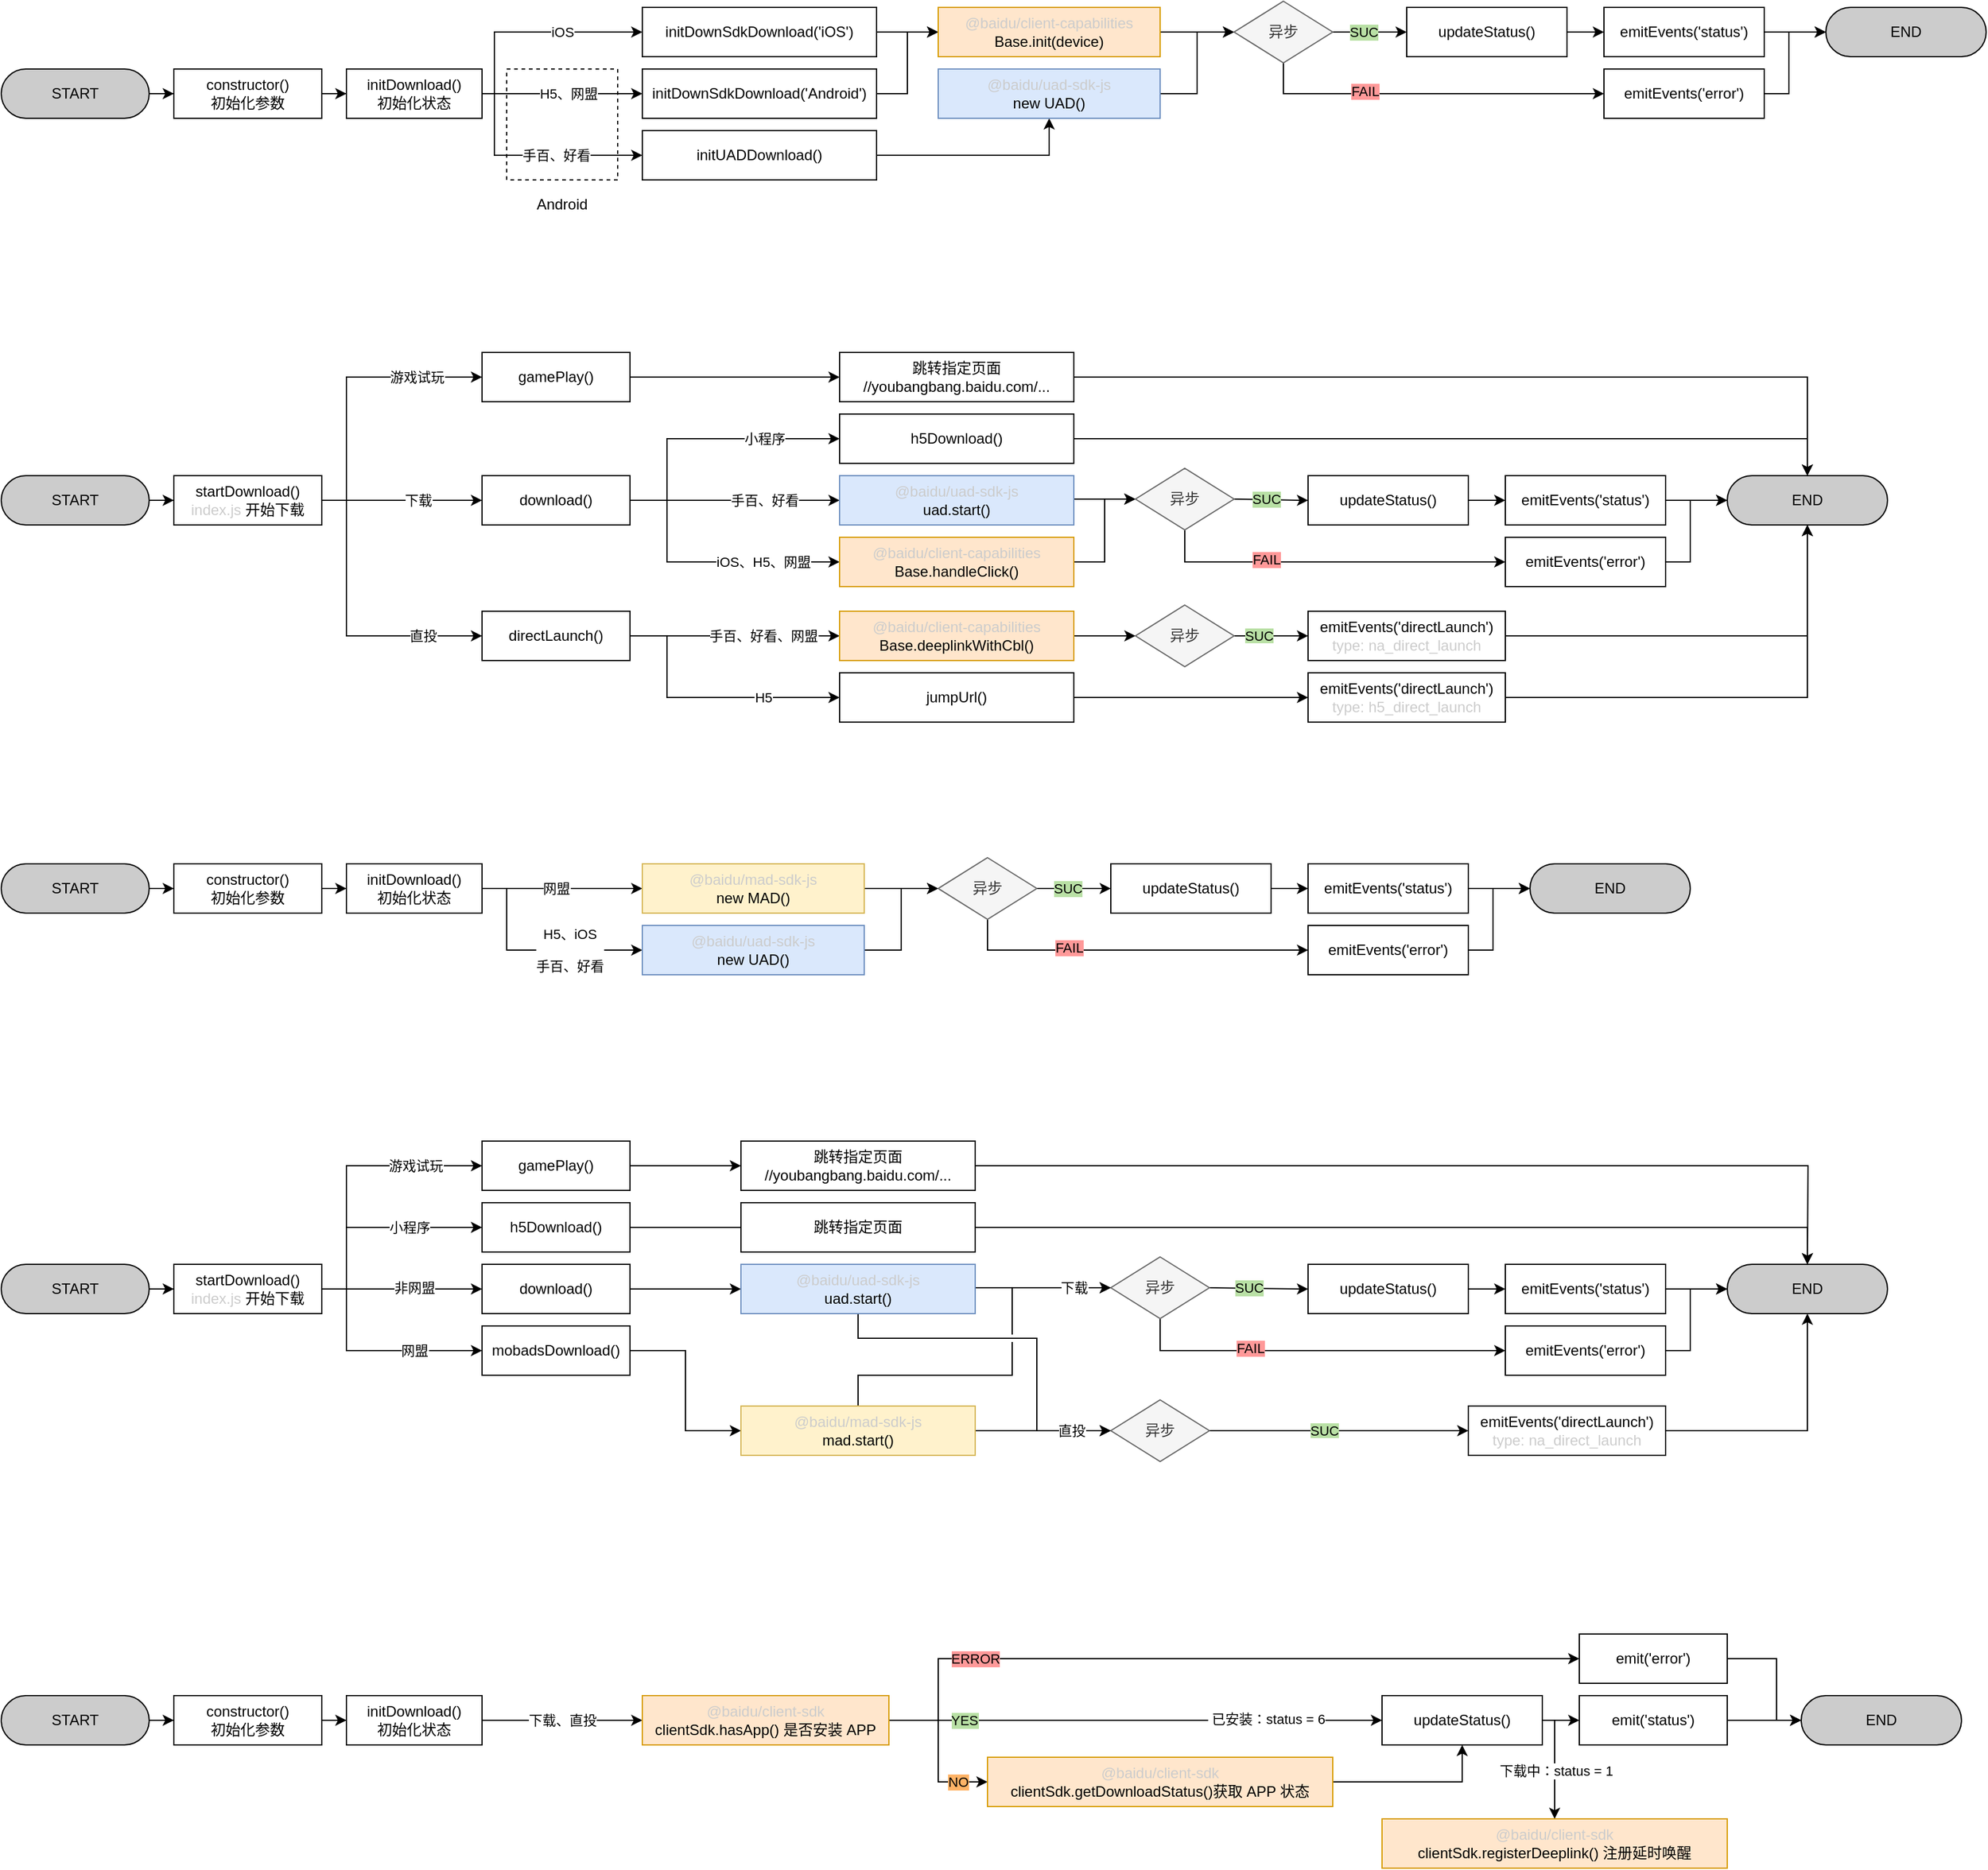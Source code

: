 <mxfile version="14.8.2" type="github">
  <diagram id="csZdatbT-MLVtHTUtJWY" name="第 1 页">
    <mxGraphModel dx="9962" dy="6177" grid="1" gridSize="10" guides="1" tooltips="1" connect="1" arrows="1" fold="1" page="1" pageScale="1" pageWidth="2339" pageHeight="3300" math="0" shadow="0">
      <root>
        <mxCell id="0" />
        <mxCell id="1" parent="0" />
        <mxCell id="Eo1RPKwqrtq_0uB-Q4vs-5" value="" style="edgeStyle=orthogonalEdgeStyle;rounded=0;orthogonalLoop=1;jettySize=auto;html=1;" parent="1" source="Eo1RPKwqrtq_0uB-Q4vs-3" target="Eo1RPKwqrtq_0uB-Q4vs-4" edge="1">
          <mxGeometry relative="1" as="geometry" />
        </mxCell>
        <mxCell id="Eo1RPKwqrtq_0uB-Q4vs-3" value="START" style="rounded=1;whiteSpace=wrap;html=1;arcSize=50;fillColor=#CCCCCC;" parent="1" vertex="1">
          <mxGeometry x="40" y="90" width="120" height="40" as="geometry" />
        </mxCell>
        <mxCell id="Eo1RPKwqrtq_0uB-Q4vs-7" value="" style="edgeStyle=orthogonalEdgeStyle;rounded=0;orthogonalLoop=1;jettySize=auto;html=1;" parent="1" source="Eo1RPKwqrtq_0uB-Q4vs-4" target="Eo1RPKwqrtq_0uB-Q4vs-6" edge="1">
          <mxGeometry relative="1" as="geometry" />
        </mxCell>
        <mxCell id="Eo1RPKwqrtq_0uB-Q4vs-4" value="constructor()&lt;br&gt;初始化参数" style="rounded=1;whiteSpace=wrap;html=1;arcSize=0;" parent="1" vertex="1">
          <mxGeometry x="180" y="90" width="120" height="40" as="geometry" />
        </mxCell>
        <mxCell id="Eo1RPKwqrtq_0uB-Q4vs-10" value="" style="edgeStyle=orthogonalEdgeStyle;rounded=0;orthogonalLoop=1;jettySize=auto;html=1;" parent="1" source="Eo1RPKwqrtq_0uB-Q4vs-6" target="Eo1RPKwqrtq_0uB-Q4vs-8" edge="1">
          <mxGeometry relative="1" as="geometry">
            <Array as="points">
              <mxPoint x="440" y="110" />
              <mxPoint x="440" y="60" />
            </Array>
          </mxGeometry>
        </mxCell>
        <mxCell id="Eo1RPKwqrtq_0uB-Q4vs-11" value="iOS" style="edgeLabel;html=1;align=center;verticalAlign=middle;resizable=0;points=[];" parent="Eo1RPKwqrtq_0uB-Q4vs-10" vertex="1" connectable="0">
          <mxGeometry y="1" relative="1" as="geometry">
            <mxPoint x="25" y="1" as="offset" />
          </mxGeometry>
        </mxCell>
        <mxCell id="Eo1RPKwqrtq_0uB-Q4vs-22" value="" style="edgeStyle=orthogonalEdgeStyle;rounded=0;orthogonalLoop=1;jettySize=auto;html=1;" parent="1" source="Eo1RPKwqrtq_0uB-Q4vs-6" target="Eo1RPKwqrtq_0uB-Q4vs-21" edge="1">
          <mxGeometry relative="1" as="geometry">
            <Array as="points">
              <mxPoint x="440" y="110" />
              <mxPoint x="440" y="160" />
            </Array>
          </mxGeometry>
        </mxCell>
        <mxCell id="Eo1RPKwqrtq_0uB-Q4vs-26" value="手百、好看" style="edgeLabel;html=1;align=center;verticalAlign=middle;resizable=0;points=[];" parent="Eo1RPKwqrtq_0uB-Q4vs-22" vertex="1" connectable="0">
          <mxGeometry x="-0.2" y="-4" relative="1" as="geometry">
            <mxPoint x="38" y="-4" as="offset" />
          </mxGeometry>
        </mxCell>
        <mxCell id="Eo1RPKwqrtq_0uB-Q4vs-28" style="edgeStyle=orthogonalEdgeStyle;rounded=0;orthogonalLoop=1;jettySize=auto;html=1;entryX=0;entryY=0.5;entryDx=0;entryDy=0;" parent="1" source="Eo1RPKwqrtq_0uB-Q4vs-6" target="Eo1RPKwqrtq_0uB-Q4vs-27" edge="1">
          <mxGeometry relative="1" as="geometry">
            <Array as="points">
              <mxPoint x="460" y="110" />
              <mxPoint x="460" y="110" />
            </Array>
          </mxGeometry>
        </mxCell>
        <mxCell id="Eo1RPKwqrtq_0uB-Q4vs-29" value="H5、网盟" style="edgeLabel;html=1;align=center;verticalAlign=middle;resizable=0;points=[];" parent="Eo1RPKwqrtq_0uB-Q4vs-28" vertex="1" connectable="0">
          <mxGeometry x="0.306" y="1" relative="1" as="geometry">
            <mxPoint x="-15" y="1" as="offset" />
          </mxGeometry>
        </mxCell>
        <mxCell id="Eo1RPKwqrtq_0uB-Q4vs-6" value="initDownload()&lt;br&gt;初始化状态" style="rounded=1;whiteSpace=wrap;html=1;arcSize=0;" parent="1" vertex="1">
          <mxGeometry x="320" y="90" width="110" height="40" as="geometry" />
        </mxCell>
        <mxCell id="Eo1RPKwqrtq_0uB-Q4vs-31" value="" style="edgeStyle=orthogonalEdgeStyle;rounded=0;orthogonalLoop=1;jettySize=auto;html=1;" parent="1" source="Eo1RPKwqrtq_0uB-Q4vs-8" target="Eo1RPKwqrtq_0uB-Q4vs-30" edge="1">
          <mxGeometry relative="1" as="geometry" />
        </mxCell>
        <mxCell id="Eo1RPKwqrtq_0uB-Q4vs-8" value="initDownSdkDownload(&#39;iOS&#39;)" style="whiteSpace=wrap;html=1;rounded=1;arcSize=0;" parent="1" vertex="1">
          <mxGeometry x="560" y="40" width="190" height="40" as="geometry" />
        </mxCell>
        <mxCell id="Eo1RPKwqrtq_0uB-Q4vs-43" value="" style="edgeStyle=orthogonalEdgeStyle;rounded=0;orthogonalLoop=1;jettySize=auto;html=1;jumpStyle=arc;" parent="1" source="Eo1RPKwqrtq_0uB-Q4vs-21" target="Eo1RPKwqrtq_0uB-Q4vs-42" edge="1">
          <mxGeometry relative="1" as="geometry" />
        </mxCell>
        <mxCell id="Eo1RPKwqrtq_0uB-Q4vs-21" value="initUADDownload()" style="rounded=1;whiteSpace=wrap;html=1;arcSize=0;" parent="1" vertex="1">
          <mxGeometry x="560" y="140" width="190" height="40" as="geometry" />
        </mxCell>
        <mxCell id="Eo1RPKwqrtq_0uB-Q4vs-32" style="edgeStyle=orthogonalEdgeStyle;rounded=0;orthogonalLoop=1;jettySize=auto;html=1;entryX=0;entryY=0.5;entryDx=0;entryDy=0;jumpStyle=gap;" parent="1" source="Eo1RPKwqrtq_0uB-Q4vs-27" target="Eo1RPKwqrtq_0uB-Q4vs-30" edge="1">
          <mxGeometry relative="1" as="geometry" />
        </mxCell>
        <mxCell id="Eo1RPKwqrtq_0uB-Q4vs-27" value="initDownSdkDownload(&#39;Android&#39;)" style="rounded=1;whiteSpace=wrap;html=1;arcSize=0;" parent="1" vertex="1">
          <mxGeometry x="560" y="90" width="190" height="40" as="geometry" />
        </mxCell>
        <mxCell id="Eo1RPKwqrtq_0uB-Q4vs-67" value="" style="edgeStyle=orthogonalEdgeStyle;rounded=0;jumpStyle=gap;orthogonalLoop=1;jettySize=auto;html=1;fontColor=#000000;" parent="1" source="Eo1RPKwqrtq_0uB-Q4vs-30" target="Eo1RPKwqrtq_0uB-Q4vs-65" edge="1">
          <mxGeometry relative="1" as="geometry" />
        </mxCell>
        <mxCell id="Eo1RPKwqrtq_0uB-Q4vs-30" value="&lt;font color=&quot;#cccccc&quot;&gt;@baidu/client-capabilities&lt;br&gt;&lt;/font&gt;Base.init(device)" style="whiteSpace=wrap;html=1;rounded=1;arcSize=0;fillColor=#ffe6cc;strokeColor=#d79b00;" parent="1" vertex="1">
          <mxGeometry x="800" y="40" width="180" height="40" as="geometry" />
        </mxCell>
        <mxCell id="Eo1RPKwqrtq_0uB-Q4vs-36" value="" style="edgeStyle=orthogonalEdgeStyle;rounded=0;orthogonalLoop=1;jettySize=auto;html=1;" parent="1" source="Eo1RPKwqrtq_0uB-Q4vs-33" target="Eo1RPKwqrtq_0uB-Q4vs-35" edge="1">
          <mxGeometry relative="1" as="geometry" />
        </mxCell>
        <mxCell id="Eo1RPKwqrtq_0uB-Q4vs-33" value="updateStatus()" style="whiteSpace=wrap;html=1;rounded=1;arcSize=0;" parent="1" vertex="1">
          <mxGeometry x="1180" y="40" width="130" height="40" as="geometry" />
        </mxCell>
        <mxCell id="Eo1RPKwqrtq_0uB-Q4vs-51" value="" style="edgeStyle=orthogonalEdgeStyle;rounded=0;jumpStyle=gap;orthogonalLoop=1;jettySize=auto;html=1;fontColor=#000000;" parent="1" source="Eo1RPKwqrtq_0uB-Q4vs-35" target="Eo1RPKwqrtq_0uB-Q4vs-50" edge="1">
          <mxGeometry relative="1" as="geometry" />
        </mxCell>
        <mxCell id="Eo1RPKwqrtq_0uB-Q4vs-35" value="emitEvents(&#39;status&#39;)" style="whiteSpace=wrap;html=1;rounded=1;arcSize=0;" parent="1" vertex="1">
          <mxGeometry x="1340" y="40" width="130" height="40" as="geometry" />
        </mxCell>
        <mxCell id="Eo1RPKwqrtq_0uB-Q4vs-68" value="" style="edgeStyle=orthogonalEdgeStyle;rounded=0;jumpStyle=gap;orthogonalLoop=1;jettySize=auto;html=1;fontColor=#000000;entryX=0;entryY=0.5;entryDx=0;entryDy=0;" parent="1" source="Eo1RPKwqrtq_0uB-Q4vs-42" target="Eo1RPKwqrtq_0uB-Q4vs-65" edge="1">
          <mxGeometry relative="1" as="geometry" />
        </mxCell>
        <mxCell id="Eo1RPKwqrtq_0uB-Q4vs-42" value="&lt;font color=&quot;#cccccc&quot;&gt;@baidu/uad-sdk-js&lt;br&gt;&lt;/font&gt;new UAD()" style="rounded=1;whiteSpace=wrap;html=1;arcSize=0;fillColor=#dae8fc;strokeColor=#6c8ebf;" parent="1" vertex="1">
          <mxGeometry x="800" y="90" width="180" height="40" as="geometry" />
        </mxCell>
        <mxCell id="Eo1RPKwqrtq_0uB-Q4vs-50" value="END" style="whiteSpace=wrap;html=1;rounded=1;arcSize=50;fillColor=#CCCCCC;" parent="1" vertex="1">
          <mxGeometry x="1520" y="40" width="130" height="40" as="geometry" />
        </mxCell>
        <mxCell id="Eo1RPKwqrtq_0uB-Q4vs-69" value="" style="edgeStyle=orthogonalEdgeStyle;rounded=0;jumpStyle=gap;orthogonalLoop=1;jettySize=auto;html=1;fontColor=#000000;" parent="1" source="Eo1RPKwqrtq_0uB-Q4vs-65" target="Eo1RPKwqrtq_0uB-Q4vs-33" edge="1">
          <mxGeometry relative="1" as="geometry" />
        </mxCell>
        <mxCell id="Eo1RPKwqrtq_0uB-Q4vs-70" value="SUC" style="edgeLabel;html=1;align=center;verticalAlign=middle;resizable=0;points=[];fontColor=#000000;labelBackgroundColor=#B9E0A5;" parent="Eo1RPKwqrtq_0uB-Q4vs-69" vertex="1" connectable="0">
          <mxGeometry x="-0.333" y="-2" relative="1" as="geometry">
            <mxPoint x="5" y="-2" as="offset" />
          </mxGeometry>
        </mxCell>
        <mxCell id="Eo1RPKwqrtq_0uB-Q4vs-72" style="edgeStyle=orthogonalEdgeStyle;rounded=0;jumpStyle=gap;orthogonalLoop=1;jettySize=auto;html=1;entryX=0;entryY=0.5;entryDx=0;entryDy=0;fontColor=#000000;exitX=0.5;exitY=1;exitDx=0;exitDy=0;" parent="1" source="Eo1RPKwqrtq_0uB-Q4vs-65" target="Eo1RPKwqrtq_0uB-Q4vs-71" edge="1">
          <mxGeometry relative="1" as="geometry" />
        </mxCell>
        <mxCell id="Eo1RPKwqrtq_0uB-Q4vs-73" value="FAIL" style="edgeLabel;html=1;align=center;verticalAlign=middle;resizable=0;points=[];fontColor=#000000;labelBackgroundColor=#FF9999;" parent="Eo1RPKwqrtq_0uB-Q4vs-72" vertex="1" connectable="0">
          <mxGeometry x="-0.27" y="-3" relative="1" as="geometry">
            <mxPoint x="-13" y="-5" as="offset" />
          </mxGeometry>
        </mxCell>
        <mxCell id="Eo1RPKwqrtq_0uB-Q4vs-65" value="异步" style="rhombus;whiteSpace=wrap;html=1;labelBackgroundColor=none;fillColor=#f5f5f5;strokeColor=#666666;fontColor=#333333;" parent="1" vertex="1">
          <mxGeometry x="1040" y="35" width="80" height="50" as="geometry" />
        </mxCell>
        <mxCell id="Eo1RPKwqrtq_0uB-Q4vs-74" style="edgeStyle=orthogonalEdgeStyle;rounded=0;jumpStyle=gap;orthogonalLoop=1;jettySize=auto;html=1;fontColor=#000000;entryX=0;entryY=0.5;entryDx=0;entryDy=0;" parent="1" source="Eo1RPKwqrtq_0uB-Q4vs-71" target="Eo1RPKwqrtq_0uB-Q4vs-50" edge="1">
          <mxGeometry relative="1" as="geometry">
            <mxPoint x="1490" y="60" as="targetPoint" />
            <Array as="points">
              <mxPoint x="1490" y="110" />
              <mxPoint x="1490" y="60" />
            </Array>
          </mxGeometry>
        </mxCell>
        <mxCell id="Eo1RPKwqrtq_0uB-Q4vs-71" value="emitEvents(&#39;error&#39;)" style="whiteSpace=wrap;html=1;rounded=1;arcSize=0;" parent="1" vertex="1">
          <mxGeometry x="1340" y="90" width="130" height="40" as="geometry" />
        </mxCell>
        <mxCell id="Eo1RPKwqrtq_0uB-Q4vs-78" value="" style="edgeStyle=orthogonalEdgeStyle;rounded=0;jumpStyle=gap;orthogonalLoop=1;jettySize=auto;html=1;fontColor=#000000;" parent="1" source="Eo1RPKwqrtq_0uB-Q4vs-76" target="Eo1RPKwqrtq_0uB-Q4vs-77" edge="1">
          <mxGeometry relative="1" as="geometry" />
        </mxCell>
        <mxCell id="Eo1RPKwqrtq_0uB-Q4vs-76" value="START" style="rounded=1;whiteSpace=wrap;html=1;arcSize=50;fillColor=#CCCCCC;" parent="1" vertex="1">
          <mxGeometry x="40" y="420" width="120" height="40" as="geometry" />
        </mxCell>
        <mxCell id="Eo1RPKwqrtq_0uB-Q4vs-82" value="" style="edgeStyle=orthogonalEdgeStyle;rounded=0;jumpStyle=gap;orthogonalLoop=1;jettySize=auto;html=1;fontColor=#000000;entryX=0;entryY=0.5;entryDx=0;entryDy=0;" parent="1" source="Eo1RPKwqrtq_0uB-Q4vs-77" target="Eo1RPKwqrtq_0uB-Q4vs-81" edge="1">
          <mxGeometry relative="1" as="geometry" />
        </mxCell>
        <mxCell id="Eo1RPKwqrtq_0uB-Q4vs-83" value="下载" style="edgeLabel;html=1;align=center;verticalAlign=middle;resizable=0;points=[];fontColor=#000000;" parent="Eo1RPKwqrtq_0uB-Q4vs-82" vertex="1" connectable="0">
          <mxGeometry x="-0.414" y="4" relative="1" as="geometry">
            <mxPoint x="40" y="4" as="offset" />
          </mxGeometry>
        </mxCell>
        <mxCell id="Eo1RPKwqrtq_0uB-Q4vs-84" style="edgeStyle=orthogonalEdgeStyle;rounded=0;jumpStyle=gap;orthogonalLoop=1;jettySize=auto;html=1;fontColor=#000000;entryX=0;entryY=0.5;entryDx=0;entryDy=0;exitX=1;exitY=0.5;exitDx=0;exitDy=0;" parent="1" source="Eo1RPKwqrtq_0uB-Q4vs-77" target="Eo1RPKwqrtq_0uB-Q4vs-85" edge="1">
          <mxGeometry relative="1" as="geometry">
            <mxPoint x="350" y="470" as="targetPoint" />
            <Array as="points">
              <mxPoint x="320" y="440" />
              <mxPoint x="320" y="340" />
            </Array>
          </mxGeometry>
        </mxCell>
        <mxCell id="Eo1RPKwqrtq_0uB-Q4vs-86" value="游戏试玩" style="edgeLabel;html=1;align=center;verticalAlign=middle;resizable=0;points=[];fontColor=#000000;" parent="Eo1RPKwqrtq_0uB-Q4vs-84" vertex="1" connectable="0">
          <mxGeometry x="0.351" y="-5" relative="1" as="geometry">
            <mxPoint x="21.67" y="-5" as="offset" />
          </mxGeometry>
        </mxCell>
        <mxCell id="Eo1RPKwqrtq_0uB-Q4vs-89" style="edgeStyle=orthogonalEdgeStyle;rounded=0;jumpStyle=gap;orthogonalLoop=1;jettySize=auto;html=1;entryX=0;entryY=0.5;entryDx=0;entryDy=0;fontColor=#000000;exitX=1;exitY=0.5;exitDx=0;exitDy=0;" parent="1" source="Eo1RPKwqrtq_0uB-Q4vs-77" target="Eo1RPKwqrtq_0uB-Q4vs-87" edge="1">
          <mxGeometry relative="1" as="geometry">
            <Array as="points">
              <mxPoint x="320" y="440" />
              <mxPoint x="320" y="550" />
            </Array>
          </mxGeometry>
        </mxCell>
        <mxCell id="Eo1RPKwqrtq_0uB-Q4vs-90" value="直投" style="edgeLabel;html=1;align=center;verticalAlign=middle;resizable=0;points=[];fontColor=#000000;" parent="Eo1RPKwqrtq_0uB-Q4vs-89" vertex="1" connectable="0">
          <mxGeometry x="0.422" y="-1" relative="1" as="geometry">
            <mxPoint x="21.67" y="-1" as="offset" />
          </mxGeometry>
        </mxCell>
        <mxCell id="Eo1RPKwqrtq_0uB-Q4vs-77" value="startDownload()&lt;br&gt;&lt;font color=&quot;#cccccc&quot;&gt;index.js&lt;/font&gt; 开始下载" style="rounded=1;whiteSpace=wrap;html=1;arcSize=0;" parent="1" vertex="1">
          <mxGeometry x="180" y="420" width="120" height="40" as="geometry" />
        </mxCell>
        <mxCell id="Eo1RPKwqrtq_0uB-Q4vs-104" value="" style="edgeStyle=orthogonalEdgeStyle;rounded=0;jumpStyle=gap;orthogonalLoop=1;jettySize=auto;html=1;fontColor=#000000;exitX=1;exitY=0.5;exitDx=0;exitDy=0;" parent="1" source="Eo1RPKwqrtq_0uB-Q4vs-81" target="Eo1RPKwqrtq_0uB-Q4vs-103" edge="1">
          <mxGeometry relative="1" as="geometry">
            <Array as="points">
              <mxPoint x="580" y="440" />
              <mxPoint x="580" y="390" />
            </Array>
          </mxGeometry>
        </mxCell>
        <mxCell id="Eo1RPKwqrtq_0uB-Q4vs-105" value="小程序" style="edgeLabel;html=1;align=center;verticalAlign=middle;resizable=0;points=[];fontColor=#000000;" parent="Eo1RPKwqrtq_0uB-Q4vs-104" vertex="1" connectable="0">
          <mxGeometry x="0.183" y="1" relative="1" as="geometry">
            <mxPoint x="29.17" y="1" as="offset" />
          </mxGeometry>
        </mxCell>
        <mxCell id="Eo1RPKwqrtq_0uB-Q4vs-106" style="edgeStyle=orthogonalEdgeStyle;rounded=0;jumpStyle=gap;orthogonalLoop=1;jettySize=auto;html=1;fontColor=#000000;entryX=0;entryY=0.5;entryDx=0;entryDy=0;" parent="1" source="Eo1RPKwqrtq_0uB-Q4vs-81" target="Eo1RPKwqrtq_0uB-Q4vs-107" edge="1">
          <mxGeometry relative="1" as="geometry">
            <mxPoint x="570" y="440" as="targetPoint" />
            <Array as="points">
              <mxPoint x="550" y="440" />
              <mxPoint x="550" y="440" />
            </Array>
          </mxGeometry>
        </mxCell>
        <mxCell id="Eo1RPKwqrtq_0uB-Q4vs-109" value="手百、好看" style="edgeLabel;html=1;align=center;verticalAlign=middle;resizable=0;points=[];fontColor=#000000;" parent="Eo1RPKwqrtq_0uB-Q4vs-106" vertex="1" connectable="0">
          <mxGeometry x="0.242" relative="1" as="geometry">
            <mxPoint x="3.33" as="offset" />
          </mxGeometry>
        </mxCell>
        <mxCell id="Eo1RPKwqrtq_0uB-Q4vs-111" style="edgeStyle=orthogonalEdgeStyle;rounded=0;jumpStyle=gap;orthogonalLoop=1;jettySize=auto;html=1;entryX=0;entryY=0.5;entryDx=0;entryDy=0;fontColor=#000000;exitX=1;exitY=0.5;exitDx=0;exitDy=0;" parent="1" source="Eo1RPKwqrtq_0uB-Q4vs-81" target="Eo1RPKwqrtq_0uB-Q4vs-110" edge="1">
          <mxGeometry relative="1" as="geometry">
            <Array as="points">
              <mxPoint x="580" y="440" />
              <mxPoint x="580" y="490" />
            </Array>
          </mxGeometry>
        </mxCell>
        <mxCell id="Eo1RPKwqrtq_0uB-Q4vs-112" value="iOS、H5、网盟" style="edgeLabel;html=1;align=center;verticalAlign=middle;resizable=0;points=[];fontColor=#000000;" parent="Eo1RPKwqrtq_0uB-Q4vs-111" vertex="1" connectable="0">
          <mxGeometry x="0.443" y="1" relative="1" as="geometry">
            <mxPoint x="-0.83" y="1" as="offset" />
          </mxGeometry>
        </mxCell>
        <mxCell id="Eo1RPKwqrtq_0uB-Q4vs-81" value="download()" style="rounded=1;whiteSpace=wrap;html=1;arcSize=0;" parent="1" vertex="1">
          <mxGeometry x="430" y="420" width="120" height="40" as="geometry" />
        </mxCell>
        <mxCell id="Eo1RPKwqrtq_0uB-Q4vs-94" value="" style="edgeStyle=orthogonalEdgeStyle;rounded=0;jumpStyle=gap;orthogonalLoop=1;jettySize=auto;html=1;fontColor=#000000;" parent="1" source="Eo1RPKwqrtq_0uB-Q4vs-85" target="Eo1RPKwqrtq_0uB-Q4vs-93" edge="1">
          <mxGeometry relative="1" as="geometry" />
        </mxCell>
        <mxCell id="Eo1RPKwqrtq_0uB-Q4vs-85" value="gamePlay()" style="rounded=1;whiteSpace=wrap;html=1;arcSize=0;" parent="1" vertex="1">
          <mxGeometry x="430" y="320" width="120" height="40" as="geometry" />
        </mxCell>
        <mxCell id="Eo1RPKwqrtq_0uB-Q4vs-113" style="edgeStyle=orthogonalEdgeStyle;rounded=0;jumpStyle=gap;orthogonalLoop=1;jettySize=auto;html=1;fontColor=#000000;entryX=0;entryY=0.5;entryDx=0;entryDy=0;exitX=1;exitY=0.5;exitDx=0;exitDy=0;" parent="1" source="Eo1RPKwqrtq_0uB-Q4vs-87" target="Eo1RPKwqrtq_0uB-Q4vs-114" edge="1">
          <mxGeometry relative="1" as="geometry">
            <mxPoint x="480" y="550" as="targetPoint" />
            <Array as="points">
              <mxPoint x="560" y="550" />
              <mxPoint x="560" y="550" />
            </Array>
          </mxGeometry>
        </mxCell>
        <mxCell id="Eo1RPKwqrtq_0uB-Q4vs-115" value="手百、好看、网盟" style="edgeLabel;html=1;align=center;verticalAlign=middle;resizable=0;points=[];fontColor=#000000;" parent="Eo1RPKwqrtq_0uB-Q4vs-113" vertex="1" connectable="0">
          <mxGeometry x="0.43" relative="1" as="geometry">
            <mxPoint x="-13.33" as="offset" />
          </mxGeometry>
        </mxCell>
        <mxCell id="Eo1RPKwqrtq_0uB-Q4vs-123" style="edgeStyle=orthogonalEdgeStyle;rounded=0;jumpStyle=gap;orthogonalLoop=1;jettySize=auto;html=1;fontColor=#000000;entryX=0;entryY=0.5;entryDx=0;entryDy=0;exitX=1;exitY=0.5;exitDx=0;exitDy=0;" parent="1" source="Eo1RPKwqrtq_0uB-Q4vs-87" target="Eo1RPKwqrtq_0uB-Q4vs-124" edge="1">
          <mxGeometry relative="1" as="geometry">
            <mxPoint x="580" y="660" as="targetPoint" />
            <Array as="points">
              <mxPoint x="580" y="550" />
              <mxPoint x="580" y="600" />
            </Array>
          </mxGeometry>
        </mxCell>
        <mxCell id="Eo1RPKwqrtq_0uB-Q4vs-126" value="H5" style="edgeLabel;html=1;align=center;verticalAlign=middle;resizable=0;points=[];fontColor=#000000;" parent="Eo1RPKwqrtq_0uB-Q4vs-123" vertex="1" connectable="0">
          <mxGeometry x="0.488" y="-3" relative="1" as="geometry">
            <mxPoint x="-5.83" y="-3" as="offset" />
          </mxGeometry>
        </mxCell>
        <mxCell id="Eo1RPKwqrtq_0uB-Q4vs-87" value="directLaunch()" style="rounded=1;whiteSpace=wrap;html=1;arcSize=0;" parent="1" vertex="1">
          <mxGeometry x="430" y="530" width="120" height="40" as="geometry" />
        </mxCell>
        <mxCell id="Eo1RPKwqrtq_0uB-Q4vs-100" value="" style="edgeStyle=orthogonalEdgeStyle;rounded=0;jumpStyle=gap;orthogonalLoop=1;jettySize=auto;html=1;fontColor=#000000;entryX=0.5;entryY=0;entryDx=0;entryDy=0;" parent="1" source="Eo1RPKwqrtq_0uB-Q4vs-93" target="Eo1RPKwqrtq_0uB-Q4vs-146" edge="1">
          <mxGeometry relative="1" as="geometry">
            <mxPoint x="940" y="340" as="targetPoint" />
          </mxGeometry>
        </mxCell>
        <mxCell id="Eo1RPKwqrtq_0uB-Q4vs-93" value="跳转指定页面&lt;br&gt;//youbangbang.baidu.com/..." style="rounded=1;whiteSpace=wrap;html=1;arcSize=0;" parent="1" vertex="1">
          <mxGeometry x="720" y="320" width="190" height="40" as="geometry" />
        </mxCell>
        <mxCell id="Eo1RPKwqrtq_0uB-Q4vs-129" style="edgeStyle=orthogonalEdgeStyle;rounded=0;jumpStyle=gap;orthogonalLoop=1;jettySize=auto;html=1;entryX=0.5;entryY=0;entryDx=0;entryDy=0;fontColor=#000000;" parent="1" source="Eo1RPKwqrtq_0uB-Q4vs-103" target="Eo1RPKwqrtq_0uB-Q4vs-146" edge="1">
          <mxGeometry relative="1" as="geometry">
            <mxPoint x="1005" y="360" as="targetPoint" />
          </mxGeometry>
        </mxCell>
        <mxCell id="Eo1RPKwqrtq_0uB-Q4vs-103" value="h5Download()" style="rounded=1;whiteSpace=wrap;html=1;arcSize=0;" parent="1" vertex="1">
          <mxGeometry x="720" y="370" width="190" height="40" as="geometry" />
        </mxCell>
        <mxCell id="Eo1RPKwqrtq_0uB-Q4vs-154" value="" style="edgeStyle=orthogonalEdgeStyle;rounded=0;jumpStyle=gap;orthogonalLoop=1;jettySize=auto;html=1;fontColor=#000000;" parent="1" source="Eo1RPKwqrtq_0uB-Q4vs-107" target="Eo1RPKwqrtq_0uB-Q4vs-151" edge="1">
          <mxGeometry relative="1" as="geometry">
            <Array as="points">
              <mxPoint x="935" y="439" />
              <mxPoint x="935" y="439" />
            </Array>
          </mxGeometry>
        </mxCell>
        <mxCell id="Eo1RPKwqrtq_0uB-Q4vs-107" value="&lt;font color=&quot;#cccccc&quot;&gt;@baidu/uad-sdk-js&lt;br&gt;&lt;/font&gt;uad.start()" style="rounded=1;whiteSpace=wrap;html=1;arcSize=0;fillColor=#dae8fc;strokeColor=#6c8ebf;" parent="1" vertex="1">
          <mxGeometry x="720" y="420" width="190" height="40" as="geometry" />
        </mxCell>
        <mxCell id="Tep4BbHLOUvfDuO7bejP-61" style="edgeStyle=orthogonalEdgeStyle;rounded=0;orthogonalLoop=1;jettySize=auto;html=1;entryX=0;entryY=0.5;entryDx=0;entryDy=0;" parent="1" source="Eo1RPKwqrtq_0uB-Q4vs-110" target="Eo1RPKwqrtq_0uB-Q4vs-151" edge="1">
          <mxGeometry relative="1" as="geometry">
            <mxPoint x="930.0" y="440" as="targetPoint" />
            <Array as="points">
              <mxPoint x="935" y="490" />
              <mxPoint x="935" y="439" />
            </Array>
          </mxGeometry>
        </mxCell>
        <mxCell id="Eo1RPKwqrtq_0uB-Q4vs-110" value="&lt;font color=&quot;#cccccc&quot;&gt;@baidu/client-capabilities&lt;br&gt;&lt;/font&gt;Base.handleClick()" style="whiteSpace=wrap;html=1;rounded=1;arcSize=0;fillColor=#ffe6cc;strokeColor=#d79b00;" parent="1" vertex="1">
          <mxGeometry x="720" y="470" width="190" height="40" as="geometry" />
        </mxCell>
        <mxCell id="Eo1RPKwqrtq_0uB-Q4vs-119" value="" style="edgeStyle=orthogonalEdgeStyle;rounded=0;jumpStyle=gap;orthogonalLoop=1;jettySize=auto;html=1;fontColor=#000000;" parent="1" source="Eo1RPKwqrtq_0uB-Q4vs-114" target="Eo1RPKwqrtq_0uB-Q4vs-118" edge="1">
          <mxGeometry relative="1" as="geometry" />
        </mxCell>
        <mxCell id="Eo1RPKwqrtq_0uB-Q4vs-114" value="&lt;font color=&quot;#cccccc&quot;&gt;@baidu/client-capabilities&lt;br&gt;&lt;/font&gt;Base.deeplinkWithCbl()" style="whiteSpace=wrap;html=1;rounded=1;arcSize=0;fillColor=#ffe6cc;strokeColor=#d79b00;" parent="1" vertex="1">
          <mxGeometry x="720" y="530" width="190" height="40" as="geometry" />
        </mxCell>
        <mxCell id="Eo1RPKwqrtq_0uB-Q4vs-156" style="edgeStyle=orthogonalEdgeStyle;rounded=0;jumpStyle=gap;orthogonalLoop=1;jettySize=auto;html=1;entryX=0.5;entryY=1;entryDx=0;entryDy=0;fontColor=#000000;" parent="1" source="Eo1RPKwqrtq_0uB-Q4vs-116" target="Eo1RPKwqrtq_0uB-Q4vs-146" edge="1">
          <mxGeometry relative="1" as="geometry" />
        </mxCell>
        <mxCell id="Eo1RPKwqrtq_0uB-Q4vs-116" value="emitEvents(&#39;directLaunch&#39;)&lt;br&gt;&lt;font color=&quot;#cccccc&quot;&gt;type:&amp;nbsp;na_direct_launch&lt;/font&gt;" style="whiteSpace=wrap;html=1;rounded=1;arcSize=0;" parent="1" vertex="1">
          <mxGeometry x="1100" y="530" width="160" height="40" as="geometry" />
        </mxCell>
        <mxCell id="Eo1RPKwqrtq_0uB-Q4vs-120" value="" style="edgeStyle=orthogonalEdgeStyle;rounded=0;jumpStyle=gap;orthogonalLoop=1;jettySize=auto;html=1;fontColor=#000000;" parent="1" source="Eo1RPKwqrtq_0uB-Q4vs-118" target="Eo1RPKwqrtq_0uB-Q4vs-116" edge="1">
          <mxGeometry relative="1" as="geometry" />
        </mxCell>
        <mxCell id="Eo1RPKwqrtq_0uB-Q4vs-121" value="&lt;span style=&quot;background-color: rgb(185 , 224 , 165)&quot;&gt;SUC&lt;/span&gt;" style="edgeLabel;html=1;align=center;verticalAlign=middle;resizable=0;points=[];fontColor=#000000;" parent="Eo1RPKwqrtq_0uB-Q4vs-120" vertex="1" connectable="0">
          <mxGeometry x="0.033" y="4" relative="1" as="geometry">
            <mxPoint x="-11" y="4" as="offset" />
          </mxGeometry>
        </mxCell>
        <mxCell id="Eo1RPKwqrtq_0uB-Q4vs-118" value="异步" style="rhombus;whiteSpace=wrap;html=1;labelBackgroundColor=none;fillColor=#f5f5f5;strokeColor=#666666;fontColor=#333333;" parent="1" vertex="1">
          <mxGeometry x="960" y="525" width="80" height="50" as="geometry" />
        </mxCell>
        <mxCell id="Eo1RPKwqrtq_0uB-Q4vs-157" style="edgeStyle=orthogonalEdgeStyle;rounded=0;jumpStyle=gap;orthogonalLoop=1;jettySize=auto;html=1;fontColor=#000000;entryX=0.5;entryY=1;entryDx=0;entryDy=0;" parent="1" source="Eo1RPKwqrtq_0uB-Q4vs-122" target="Eo1RPKwqrtq_0uB-Q4vs-146" edge="1">
          <mxGeometry relative="1" as="geometry">
            <mxPoint x="1510" y="460" as="targetPoint" />
          </mxGeometry>
        </mxCell>
        <mxCell id="Eo1RPKwqrtq_0uB-Q4vs-122" value="emitEvents(&#39;directLaunch&#39;)&lt;br&gt;&lt;font color=&quot;#cccccc&quot;&gt;type:&amp;nbsp;h5_direct_launch&lt;/font&gt;" style="whiteSpace=wrap;html=1;rounded=1;arcSize=0;" parent="1" vertex="1">
          <mxGeometry x="1100" y="580" width="160" height="40" as="geometry" />
        </mxCell>
        <mxCell id="Eo1RPKwqrtq_0uB-Q4vs-128" style="edgeStyle=orthogonalEdgeStyle;rounded=0;jumpStyle=gap;orthogonalLoop=1;jettySize=auto;html=1;entryX=0;entryY=0.5;entryDx=0;entryDy=0;fontColor=#000000;" parent="1" source="Eo1RPKwqrtq_0uB-Q4vs-124" target="Eo1RPKwqrtq_0uB-Q4vs-122" edge="1">
          <mxGeometry relative="1" as="geometry" />
        </mxCell>
        <mxCell id="Eo1RPKwqrtq_0uB-Q4vs-124" value="jumpUrl()" style="whiteSpace=wrap;html=1;rounded=1;arcSize=0;" parent="1" vertex="1">
          <mxGeometry x="720" y="580" width="190" height="40" as="geometry" />
        </mxCell>
        <mxCell id="Eo1RPKwqrtq_0uB-Q4vs-142" value="" style="edgeStyle=orthogonalEdgeStyle;rounded=0;orthogonalLoop=1;jettySize=auto;html=1;" parent="1" source="Eo1RPKwqrtq_0uB-Q4vs-143" target="Eo1RPKwqrtq_0uB-Q4vs-145" edge="1">
          <mxGeometry relative="1" as="geometry" />
        </mxCell>
        <mxCell id="Eo1RPKwqrtq_0uB-Q4vs-143" value="updateStatus()" style="whiteSpace=wrap;html=1;rounded=1;arcSize=0;" parent="1" vertex="1">
          <mxGeometry x="1100" y="420" width="130" height="40" as="geometry" />
        </mxCell>
        <mxCell id="Eo1RPKwqrtq_0uB-Q4vs-144" value="" style="edgeStyle=orthogonalEdgeStyle;rounded=0;jumpStyle=gap;orthogonalLoop=1;jettySize=auto;html=1;fontColor=#000000;" parent="1" source="Eo1RPKwqrtq_0uB-Q4vs-145" target="Eo1RPKwqrtq_0uB-Q4vs-146" edge="1">
          <mxGeometry relative="1" as="geometry" />
        </mxCell>
        <mxCell id="Eo1RPKwqrtq_0uB-Q4vs-145" value="emitEvents(&#39;status&#39;)" style="whiteSpace=wrap;html=1;rounded=1;arcSize=0;" parent="1" vertex="1">
          <mxGeometry x="1260" y="420" width="130" height="40" as="geometry" />
        </mxCell>
        <mxCell id="Eo1RPKwqrtq_0uB-Q4vs-146" value="END" style="whiteSpace=wrap;html=1;rounded=1;arcSize=50;fillColor=#CCCCCC;" parent="1" vertex="1">
          <mxGeometry x="1440" y="420" width="130" height="40" as="geometry" />
        </mxCell>
        <mxCell id="Eo1RPKwqrtq_0uB-Q4vs-147" value="" style="edgeStyle=orthogonalEdgeStyle;rounded=0;jumpStyle=gap;orthogonalLoop=1;jettySize=auto;html=1;fontColor=#000000;" parent="1" source="Eo1RPKwqrtq_0uB-Q4vs-151" target="Eo1RPKwqrtq_0uB-Q4vs-143" edge="1">
          <mxGeometry relative="1" as="geometry" />
        </mxCell>
        <mxCell id="Eo1RPKwqrtq_0uB-Q4vs-148" value="SUC" style="edgeLabel;html=1;align=center;verticalAlign=middle;resizable=0;points=[];fontColor=#000000;labelBackgroundColor=#B9E0A5;" parent="Eo1RPKwqrtq_0uB-Q4vs-147" vertex="1" connectable="0">
          <mxGeometry x="-0.333" y="-2" relative="1" as="geometry">
            <mxPoint x="5" y="-2" as="offset" />
          </mxGeometry>
        </mxCell>
        <mxCell id="Eo1RPKwqrtq_0uB-Q4vs-149" style="edgeStyle=orthogonalEdgeStyle;rounded=0;jumpStyle=gap;orthogonalLoop=1;jettySize=auto;html=1;entryX=0;entryY=0.5;entryDx=0;entryDy=0;fontColor=#000000;exitX=0.5;exitY=1;exitDx=0;exitDy=0;" parent="1" source="Eo1RPKwqrtq_0uB-Q4vs-151" target="Eo1RPKwqrtq_0uB-Q4vs-153" edge="1">
          <mxGeometry relative="1" as="geometry" />
        </mxCell>
        <mxCell id="Eo1RPKwqrtq_0uB-Q4vs-150" value="FAIL" style="edgeLabel;html=1;align=center;verticalAlign=middle;resizable=0;points=[];fontColor=#000000;labelBackgroundColor=#FF9999;" parent="Eo1RPKwqrtq_0uB-Q4vs-149" vertex="1" connectable="0">
          <mxGeometry x="-0.27" y="-3" relative="1" as="geometry">
            <mxPoint x="-13" y="-5" as="offset" />
          </mxGeometry>
        </mxCell>
        <mxCell id="Eo1RPKwqrtq_0uB-Q4vs-151" value="异步" style="rhombus;whiteSpace=wrap;html=1;labelBackgroundColor=none;fillColor=#f5f5f5;strokeColor=#666666;fontColor=#333333;" parent="1" vertex="1">
          <mxGeometry x="960" y="414" width="80" height="50" as="geometry" />
        </mxCell>
        <mxCell id="Eo1RPKwqrtq_0uB-Q4vs-152" style="edgeStyle=orthogonalEdgeStyle;rounded=0;jumpStyle=gap;orthogonalLoop=1;jettySize=auto;html=1;fontColor=#000000;entryX=0;entryY=0.5;entryDx=0;entryDy=0;" parent="1" source="Eo1RPKwqrtq_0uB-Q4vs-153" target="Eo1RPKwqrtq_0uB-Q4vs-146" edge="1">
          <mxGeometry relative="1" as="geometry">
            <mxPoint x="1410" y="440" as="targetPoint" />
            <Array as="points">
              <mxPoint x="1410" y="490" />
              <mxPoint x="1410" y="440" />
            </Array>
          </mxGeometry>
        </mxCell>
        <mxCell id="Eo1RPKwqrtq_0uB-Q4vs-153" value="emitEvents(&#39;error&#39;)" style="whiteSpace=wrap;html=1;rounded=1;arcSize=0;" parent="1" vertex="1">
          <mxGeometry x="1260" y="470" width="130" height="40" as="geometry" />
        </mxCell>
        <mxCell id="9-fkFJZypjJIDKPkfkUR-1" value="" style="edgeStyle=orthogonalEdgeStyle;rounded=0;orthogonalLoop=1;jettySize=auto;html=1;" parent="1" source="9-fkFJZypjJIDKPkfkUR-2" target="9-fkFJZypjJIDKPkfkUR-4" edge="1">
          <mxGeometry relative="1" as="geometry" />
        </mxCell>
        <mxCell id="9-fkFJZypjJIDKPkfkUR-2" value="START" style="rounded=1;whiteSpace=wrap;html=1;arcSize=50;fillColor=#CCCCCC;" parent="1" vertex="1">
          <mxGeometry x="40" y="735" width="120" height="40" as="geometry" />
        </mxCell>
        <mxCell id="9-fkFJZypjJIDKPkfkUR-3" value="" style="edgeStyle=orthogonalEdgeStyle;rounded=0;orthogonalLoop=1;jettySize=auto;html=1;" parent="1" source="9-fkFJZypjJIDKPkfkUR-4" target="9-fkFJZypjJIDKPkfkUR-11" edge="1">
          <mxGeometry relative="1" as="geometry" />
        </mxCell>
        <mxCell id="9-fkFJZypjJIDKPkfkUR-4" value="constructor()&lt;br&gt;初始化参数" style="rounded=1;whiteSpace=wrap;html=1;arcSize=0;" parent="1" vertex="1">
          <mxGeometry x="180" y="735" width="120" height="40" as="geometry" />
        </mxCell>
        <mxCell id="9-fkFJZypjJIDKPkfkUR-35" style="edgeStyle=orthogonalEdgeStyle;rounded=0;orthogonalLoop=1;jettySize=auto;html=1;entryX=0;entryY=0.5;entryDx=0;entryDy=0;" parent="1" source="9-fkFJZypjJIDKPkfkUR-11" target="9-fkFJZypjJIDKPkfkUR-19" edge="1">
          <mxGeometry relative="1" as="geometry">
            <mxPoint x="610" y="750" as="targetPoint" />
          </mxGeometry>
        </mxCell>
        <mxCell id="9-fkFJZypjJIDKPkfkUR-36" value="网盟" style="edgeLabel;html=1;align=center;verticalAlign=middle;resizable=0;points=[];" parent="9-fkFJZypjJIDKPkfkUR-35" vertex="1" connectable="0">
          <mxGeometry x="-0.076" y="2" relative="1" as="geometry">
            <mxPoint y="2" as="offset" />
          </mxGeometry>
        </mxCell>
        <mxCell id="9-fkFJZypjJIDKPkfkUR-37" style="edgeStyle=orthogonalEdgeStyle;rounded=0;orthogonalLoop=1;jettySize=auto;html=1;entryX=0;entryY=0.5;entryDx=0;entryDy=0;" parent="1" source="9-fkFJZypjJIDKPkfkUR-11" target="9-fkFJZypjJIDKPkfkUR-25" edge="1">
          <mxGeometry relative="1" as="geometry">
            <mxPoint x="740" y="820" as="targetPoint" />
            <Array as="points">
              <mxPoint x="450" y="755" />
              <mxPoint x="450" y="805" />
            </Array>
          </mxGeometry>
        </mxCell>
        <mxCell id="9-fkFJZypjJIDKPkfkUR-38" value="H5、iOS&lt;br&gt;&lt;br&gt;手百、好看" style="edgeLabel;html=1;align=center;verticalAlign=middle;resizable=0;points=[];" parent="9-fkFJZypjJIDKPkfkUR-37" vertex="1" connectable="0">
          <mxGeometry x="0.23" y="3" relative="1" as="geometry">
            <mxPoint x="10" y="3" as="offset" />
          </mxGeometry>
        </mxCell>
        <mxCell id="9-fkFJZypjJIDKPkfkUR-11" value="initDownload()&lt;br&gt;初始化状态" style="rounded=1;whiteSpace=wrap;html=1;arcSize=0;" parent="1" vertex="1">
          <mxGeometry x="320" y="735" width="110" height="40" as="geometry" />
        </mxCell>
        <mxCell id="9-fkFJZypjJIDKPkfkUR-39" style="edgeStyle=orthogonalEdgeStyle;rounded=0;orthogonalLoop=1;jettySize=auto;html=1;" parent="1" source="9-fkFJZypjJIDKPkfkUR-19" edge="1">
          <mxGeometry relative="1" as="geometry">
            <mxPoint x="800" y="755" as="targetPoint" />
          </mxGeometry>
        </mxCell>
        <mxCell id="9-fkFJZypjJIDKPkfkUR-19" value="&lt;span style=&quot;color: rgb(204 , 204 , 204)&quot;&gt;@baidu/mad-sdk-js&lt;/span&gt;&lt;br style=&quot;color: rgb(204 , 204 , 204)&quot;&gt;new MAD()" style="whiteSpace=wrap;html=1;rounded=1;arcSize=0;fillColor=#fff2cc;strokeColor=#d6b656;" parent="1" vertex="1">
          <mxGeometry x="560" y="735" width="180" height="40" as="geometry" />
        </mxCell>
        <mxCell id="9-fkFJZypjJIDKPkfkUR-20" value="" style="edgeStyle=orthogonalEdgeStyle;rounded=0;orthogonalLoop=1;jettySize=auto;html=1;" parent="1" source="9-fkFJZypjJIDKPkfkUR-21" target="9-fkFJZypjJIDKPkfkUR-23" edge="1">
          <mxGeometry relative="1" as="geometry" />
        </mxCell>
        <mxCell id="9-fkFJZypjJIDKPkfkUR-21" value="updateStatus()" style="whiteSpace=wrap;html=1;rounded=1;arcSize=0;" parent="1" vertex="1">
          <mxGeometry x="940" y="735" width="130" height="40" as="geometry" />
        </mxCell>
        <mxCell id="9-fkFJZypjJIDKPkfkUR-22" value="" style="edgeStyle=orthogonalEdgeStyle;rounded=0;jumpStyle=gap;orthogonalLoop=1;jettySize=auto;html=1;fontColor=#000000;" parent="1" source="9-fkFJZypjJIDKPkfkUR-23" target="9-fkFJZypjJIDKPkfkUR-26" edge="1">
          <mxGeometry relative="1" as="geometry" />
        </mxCell>
        <mxCell id="9-fkFJZypjJIDKPkfkUR-23" value="emitEvents(&#39;status&#39;)" style="whiteSpace=wrap;html=1;rounded=1;arcSize=0;" parent="1" vertex="1">
          <mxGeometry x="1100" y="735" width="130" height="40" as="geometry" />
        </mxCell>
        <mxCell id="9-fkFJZypjJIDKPkfkUR-24" value="" style="edgeStyle=orthogonalEdgeStyle;rounded=0;jumpStyle=gap;orthogonalLoop=1;jettySize=auto;html=1;fontColor=#000000;entryX=0;entryY=0.5;entryDx=0;entryDy=0;" parent="1" source="9-fkFJZypjJIDKPkfkUR-25" target="9-fkFJZypjJIDKPkfkUR-31" edge="1">
          <mxGeometry relative="1" as="geometry" />
        </mxCell>
        <mxCell id="9-fkFJZypjJIDKPkfkUR-25" value="&lt;font color=&quot;#cccccc&quot;&gt;@baidu/uad-sdk-js&lt;br&gt;&lt;/font&gt;new UAD()" style="rounded=1;whiteSpace=wrap;html=1;arcSize=0;fillColor=#dae8fc;strokeColor=#6c8ebf;" parent="1" vertex="1">
          <mxGeometry x="560" y="785" width="180" height="40" as="geometry" />
        </mxCell>
        <mxCell id="9-fkFJZypjJIDKPkfkUR-26" value="END" style="whiteSpace=wrap;html=1;rounded=1;arcSize=50;fillColor=#CCCCCC;" parent="1" vertex="1">
          <mxGeometry x="1280" y="735" width="130" height="40" as="geometry" />
        </mxCell>
        <mxCell id="9-fkFJZypjJIDKPkfkUR-27" value="" style="edgeStyle=orthogonalEdgeStyle;rounded=0;jumpStyle=gap;orthogonalLoop=1;jettySize=auto;html=1;fontColor=#000000;" parent="1" source="9-fkFJZypjJIDKPkfkUR-31" target="9-fkFJZypjJIDKPkfkUR-21" edge="1">
          <mxGeometry relative="1" as="geometry" />
        </mxCell>
        <mxCell id="9-fkFJZypjJIDKPkfkUR-28" value="SUC" style="edgeLabel;html=1;align=center;verticalAlign=middle;resizable=0;points=[];fontColor=#000000;labelBackgroundColor=#B9E0A5;" parent="9-fkFJZypjJIDKPkfkUR-27" vertex="1" connectable="0">
          <mxGeometry x="-0.333" y="-2" relative="1" as="geometry">
            <mxPoint x="5" y="-2" as="offset" />
          </mxGeometry>
        </mxCell>
        <mxCell id="9-fkFJZypjJIDKPkfkUR-29" style="edgeStyle=orthogonalEdgeStyle;rounded=0;jumpStyle=gap;orthogonalLoop=1;jettySize=auto;html=1;entryX=0;entryY=0.5;entryDx=0;entryDy=0;fontColor=#000000;exitX=0.5;exitY=1;exitDx=0;exitDy=0;" parent="1" source="9-fkFJZypjJIDKPkfkUR-31" target="9-fkFJZypjJIDKPkfkUR-33" edge="1">
          <mxGeometry relative="1" as="geometry" />
        </mxCell>
        <mxCell id="9-fkFJZypjJIDKPkfkUR-30" value="FAIL" style="edgeLabel;html=1;align=center;verticalAlign=middle;resizable=0;points=[];fontColor=#000000;labelBackgroundColor=#FF9999;" parent="9-fkFJZypjJIDKPkfkUR-29" vertex="1" connectable="0">
          <mxGeometry x="-0.27" y="-3" relative="1" as="geometry">
            <mxPoint x="-13" y="-5" as="offset" />
          </mxGeometry>
        </mxCell>
        <mxCell id="9-fkFJZypjJIDKPkfkUR-31" value="异步" style="rhombus;whiteSpace=wrap;html=1;labelBackgroundColor=none;fillColor=#f5f5f5;strokeColor=#666666;fontColor=#333333;" parent="1" vertex="1">
          <mxGeometry x="800" y="730" width="80" height="50" as="geometry" />
        </mxCell>
        <mxCell id="9-fkFJZypjJIDKPkfkUR-32" style="edgeStyle=orthogonalEdgeStyle;rounded=0;jumpStyle=gap;orthogonalLoop=1;jettySize=auto;html=1;fontColor=#000000;entryX=0;entryY=0.5;entryDx=0;entryDy=0;" parent="1" source="9-fkFJZypjJIDKPkfkUR-33" target="9-fkFJZypjJIDKPkfkUR-26" edge="1">
          <mxGeometry relative="1" as="geometry">
            <mxPoint x="1250" y="755" as="targetPoint" />
            <Array as="points">
              <mxPoint x="1250" y="805" />
              <mxPoint x="1250" y="755" />
            </Array>
          </mxGeometry>
        </mxCell>
        <mxCell id="9-fkFJZypjJIDKPkfkUR-33" value="emitEvents(&#39;error&#39;)" style="whiteSpace=wrap;html=1;rounded=1;arcSize=0;" parent="1" vertex="1">
          <mxGeometry x="1100" y="785" width="130" height="40" as="geometry" />
        </mxCell>
        <mxCell id="9-fkFJZypjJIDKPkfkUR-40" value="" style="edgeStyle=orthogonalEdgeStyle;rounded=0;jumpStyle=gap;orthogonalLoop=1;jettySize=auto;html=1;fontColor=#000000;" parent="1" source="9-fkFJZypjJIDKPkfkUR-41" target="9-fkFJZypjJIDKPkfkUR-48" edge="1">
          <mxGeometry relative="1" as="geometry" />
        </mxCell>
        <mxCell id="9-fkFJZypjJIDKPkfkUR-41" value="START" style="rounded=1;whiteSpace=wrap;html=1;arcSize=50;fillColor=#CCCCCC;" parent="1" vertex="1">
          <mxGeometry x="40" y="1060" width="120" height="40" as="geometry" />
        </mxCell>
        <mxCell id="9-fkFJZypjJIDKPkfkUR-42" value="" style="edgeStyle=orthogonalEdgeStyle;rounded=0;jumpStyle=gap;orthogonalLoop=1;jettySize=auto;html=1;fontColor=#000000;entryX=0;entryY=0.5;entryDx=0;entryDy=0;" parent="1" source="9-fkFJZypjJIDKPkfkUR-48" target="9-fkFJZypjJIDKPkfkUR-55" edge="1">
          <mxGeometry relative="1" as="geometry" />
        </mxCell>
        <mxCell id="9-fkFJZypjJIDKPkfkUR-43" value="非网盟" style="edgeLabel;html=1;align=center;verticalAlign=middle;resizable=0;points=[];fontColor=#000000;" parent="9-fkFJZypjJIDKPkfkUR-42" vertex="1" connectable="0">
          <mxGeometry x="-0.414" y="4" relative="1" as="geometry">
            <mxPoint x="37" y="3" as="offset" />
          </mxGeometry>
        </mxCell>
        <mxCell id="9-fkFJZypjJIDKPkfkUR-44" style="edgeStyle=orthogonalEdgeStyle;rounded=0;jumpStyle=gap;orthogonalLoop=1;jettySize=auto;html=1;fontColor=#000000;entryX=0;entryY=0.5;entryDx=0;entryDy=0;exitX=1;exitY=0.5;exitDx=0;exitDy=0;" parent="1" source="9-fkFJZypjJIDKPkfkUR-48" target="9-fkFJZypjJIDKPkfkUR-57" edge="1">
          <mxGeometry relative="1" as="geometry">
            <mxPoint x="350" y="1110" as="targetPoint" />
            <Array as="points">
              <mxPoint x="320" y="1080" />
              <mxPoint x="320" y="980" />
            </Array>
          </mxGeometry>
        </mxCell>
        <mxCell id="9-fkFJZypjJIDKPkfkUR-45" value="游戏试玩" style="edgeLabel;html=1;align=center;verticalAlign=middle;resizable=0;points=[];fontColor=#000000;" parent="9-fkFJZypjJIDKPkfkUR-44" vertex="1" connectable="0">
          <mxGeometry x="0.351" y="-5" relative="1" as="geometry">
            <mxPoint x="20" y="-5" as="offset" />
          </mxGeometry>
        </mxCell>
        <mxCell id="9-fkFJZypjJIDKPkfkUR-46" style="edgeStyle=orthogonalEdgeStyle;rounded=0;jumpStyle=gap;orthogonalLoop=1;jettySize=auto;html=1;entryX=0;entryY=0.5;entryDx=0;entryDy=0;fontColor=#000000;exitX=1;exitY=0.5;exitDx=0;exitDy=0;" parent="1" source="9-fkFJZypjJIDKPkfkUR-48" target="9-fkFJZypjJIDKPkfkUR-62" edge="1">
          <mxGeometry relative="1" as="geometry">
            <Array as="points">
              <mxPoint x="320" y="1080" />
              <mxPoint x="320" y="1130" />
            </Array>
          </mxGeometry>
        </mxCell>
        <mxCell id="9-fkFJZypjJIDKPkfkUR-47" value="网盟" style="edgeLabel;html=1;align=center;verticalAlign=middle;resizable=0;points=[];fontColor=#000000;" parent="9-fkFJZypjJIDKPkfkUR-46" vertex="1" connectable="0">
          <mxGeometry x="0.422" y="-1" relative="1" as="geometry">
            <mxPoint x="-3" y="-1" as="offset" />
          </mxGeometry>
        </mxCell>
        <mxCell id="9-fkFJZypjJIDKPkfkUR-113" style="edgeStyle=orthogonalEdgeStyle;rounded=0;orthogonalLoop=1;jettySize=auto;html=1;entryX=0;entryY=0.5;entryDx=0;entryDy=0;" parent="1" source="9-fkFJZypjJIDKPkfkUR-48" target="9-fkFJZypjJIDKPkfkUR-112" edge="1">
          <mxGeometry relative="1" as="geometry">
            <Array as="points">
              <mxPoint x="320" y="1080" />
              <mxPoint x="320" y="1030" />
            </Array>
          </mxGeometry>
        </mxCell>
        <mxCell id="9-fkFJZypjJIDKPkfkUR-114" value="小程序" style="edgeLabel;html=1;align=center;verticalAlign=middle;resizable=0;points=[];" parent="9-fkFJZypjJIDKPkfkUR-113" vertex="1" connectable="0">
          <mxGeometry x="0.371" y="-2" relative="1" as="geometry">
            <mxPoint x="-3" y="-2" as="offset" />
          </mxGeometry>
        </mxCell>
        <mxCell id="9-fkFJZypjJIDKPkfkUR-48" value="startDownload()&lt;br&gt;&lt;font color=&quot;#cccccc&quot;&gt;index.js&lt;/font&gt; 开始下载" style="rounded=1;whiteSpace=wrap;html=1;arcSize=0;" parent="1" vertex="1">
          <mxGeometry x="180" y="1060" width="120" height="40" as="geometry" />
        </mxCell>
        <mxCell id="9-fkFJZypjJIDKPkfkUR-118" style="edgeStyle=orthogonalEdgeStyle;rounded=0;orthogonalLoop=1;jettySize=auto;html=1;entryX=0;entryY=0.5;entryDx=0;entryDy=0;" parent="1" source="9-fkFJZypjJIDKPkfkUR-55" target="9-fkFJZypjJIDKPkfkUR-68" edge="1">
          <mxGeometry relative="1" as="geometry">
            <Array as="points">
              <mxPoint x="590" y="1080" />
              <mxPoint x="590" y="1080" />
            </Array>
          </mxGeometry>
        </mxCell>
        <mxCell id="9-fkFJZypjJIDKPkfkUR-55" value="download()" style="rounded=1;whiteSpace=wrap;html=1;arcSize=0;" parent="1" vertex="1">
          <mxGeometry x="430" y="1060" width="120" height="40" as="geometry" />
        </mxCell>
        <mxCell id="9-fkFJZypjJIDKPkfkUR-56" value="" style="edgeStyle=orthogonalEdgeStyle;rounded=0;jumpStyle=gap;orthogonalLoop=1;jettySize=auto;html=1;fontColor=#000000;" parent="1" source="9-fkFJZypjJIDKPkfkUR-57" target="9-fkFJZypjJIDKPkfkUR-64" edge="1">
          <mxGeometry relative="1" as="geometry" />
        </mxCell>
        <mxCell id="9-fkFJZypjJIDKPkfkUR-57" value="gamePlay()" style="rounded=1;whiteSpace=wrap;html=1;arcSize=0;" parent="1" vertex="1">
          <mxGeometry x="430" y="960" width="120" height="40" as="geometry" />
        </mxCell>
        <mxCell id="9-fkFJZypjJIDKPkfkUR-98" style="edgeStyle=orthogonalEdgeStyle;rounded=0;orthogonalLoop=1;jettySize=auto;html=1;entryX=0;entryY=0.5;entryDx=0;entryDy=0;" parent="1" source="9-fkFJZypjJIDKPkfkUR-62" target="9-fkFJZypjJIDKPkfkUR-95" edge="1">
          <mxGeometry relative="1" as="geometry" />
        </mxCell>
        <mxCell id="9-fkFJZypjJIDKPkfkUR-62" value="mobadsDownload()" style="rounded=1;whiteSpace=wrap;html=1;arcSize=0;" parent="1" vertex="1">
          <mxGeometry x="430" y="1110" width="120" height="40" as="geometry" />
        </mxCell>
        <mxCell id="9-fkFJZypjJIDKPkfkUR-63" value="" style="edgeStyle=orthogonalEdgeStyle;rounded=0;jumpStyle=gap;orthogonalLoop=1;jettySize=auto;html=1;fontColor=#000000;" parent="1" source="9-fkFJZypjJIDKPkfkUR-64" edge="1">
          <mxGeometry relative="1" as="geometry">
            <mxPoint x="1505" y="1060" as="targetPoint" />
          </mxGeometry>
        </mxCell>
        <mxCell id="9-fkFJZypjJIDKPkfkUR-64" value="跳转指定页面&lt;br&gt;//youbangbang.baidu.com/..." style="rounded=1;whiteSpace=wrap;html=1;arcSize=0;" parent="1" vertex="1">
          <mxGeometry x="640" y="960" width="190" height="40" as="geometry" />
        </mxCell>
        <mxCell id="9-fkFJZypjJIDKPkfkUR-108" style="edgeStyle=orthogonalEdgeStyle;rounded=0;orthogonalLoop=1;jettySize=auto;html=1;entryX=0;entryY=0.5;entryDx=0;entryDy=0;" parent="1" source="9-fkFJZypjJIDKPkfkUR-68" target="9-fkFJZypjJIDKPkfkUR-91" edge="1">
          <mxGeometry relative="1" as="geometry">
            <Array as="points">
              <mxPoint x="920" y="1079" />
              <mxPoint x="920" y="1079" />
            </Array>
          </mxGeometry>
        </mxCell>
        <mxCell id="Tep4BbHLOUvfDuO7bejP-65" style="edgeStyle=orthogonalEdgeStyle;rounded=0;orthogonalLoop=1;jettySize=auto;html=1;entryX=0;entryY=0.5;entryDx=0;entryDy=0;jumpStyle=gap;" parent="1" source="9-fkFJZypjJIDKPkfkUR-68" target="9-fkFJZypjJIDKPkfkUR-77" edge="1">
          <mxGeometry relative="1" as="geometry">
            <Array as="points">
              <mxPoint x="735" y="1120" />
              <mxPoint x="880" y="1120" />
              <mxPoint x="880" y="1195" />
            </Array>
          </mxGeometry>
        </mxCell>
        <mxCell id="9-fkFJZypjJIDKPkfkUR-68" value="&lt;font color=&quot;#cccccc&quot;&gt;@baidu/uad-sdk-js&lt;br&gt;&lt;/font&gt;uad.start()" style="rounded=1;whiteSpace=wrap;html=1;arcSize=0;fillColor=#dae8fc;strokeColor=#6c8ebf;" parent="1" vertex="1">
          <mxGeometry x="640" y="1060" width="190" height="40" as="geometry" />
        </mxCell>
        <mxCell id="9-fkFJZypjJIDKPkfkUR-73" style="edgeStyle=orthogonalEdgeStyle;rounded=0;jumpStyle=gap;orthogonalLoop=1;jettySize=auto;html=1;entryX=0.5;entryY=1;entryDx=0;entryDy=0;fontColor=#000000;" parent="1" source="9-fkFJZypjJIDKPkfkUR-74" target="9-fkFJZypjJIDKPkfkUR-86" edge="1">
          <mxGeometry relative="1" as="geometry" />
        </mxCell>
        <mxCell id="9-fkFJZypjJIDKPkfkUR-74" value="emitEvents(&#39;directLaunch&#39;)&lt;br&gt;&lt;font color=&quot;#cccccc&quot;&gt;type:&amp;nbsp;na_direct_launch&lt;/font&gt;" style="whiteSpace=wrap;html=1;rounded=1;arcSize=0;" parent="1" vertex="1">
          <mxGeometry x="1230" y="1175" width="160" height="40" as="geometry" />
        </mxCell>
        <mxCell id="9-fkFJZypjJIDKPkfkUR-75" value="" style="edgeStyle=orthogonalEdgeStyle;rounded=0;jumpStyle=gap;orthogonalLoop=1;jettySize=auto;html=1;fontColor=#000000;" parent="1" target="9-fkFJZypjJIDKPkfkUR-74" edge="1">
          <mxGeometry relative="1" as="geometry">
            <mxPoint x="1010" y="1195" as="sourcePoint" />
          </mxGeometry>
        </mxCell>
        <mxCell id="9-fkFJZypjJIDKPkfkUR-76" value="&lt;span style=&quot;background-color: rgb(185 , 224 , 165)&quot;&gt;SUC&lt;/span&gt;" style="edgeLabel;html=1;align=center;verticalAlign=middle;resizable=0;points=[];fontColor=#000000;" parent="9-fkFJZypjJIDKPkfkUR-75" vertex="1" connectable="0">
          <mxGeometry x="0.033" y="4" relative="1" as="geometry">
            <mxPoint x="-11" y="4" as="offset" />
          </mxGeometry>
        </mxCell>
        <mxCell id="9-fkFJZypjJIDKPkfkUR-77" value="异步" style="rhombus;whiteSpace=wrap;html=1;labelBackgroundColor=none;fillColor=#f5f5f5;strokeColor=#666666;fontColor=#333333;" parent="1" vertex="1">
          <mxGeometry x="940" y="1170" width="80" height="50" as="geometry" />
        </mxCell>
        <mxCell id="9-fkFJZypjJIDKPkfkUR-82" value="" style="edgeStyle=orthogonalEdgeStyle;rounded=0;orthogonalLoop=1;jettySize=auto;html=1;" parent="1" source="9-fkFJZypjJIDKPkfkUR-83" target="9-fkFJZypjJIDKPkfkUR-85" edge="1">
          <mxGeometry relative="1" as="geometry" />
        </mxCell>
        <mxCell id="9-fkFJZypjJIDKPkfkUR-83" value="updateStatus()" style="whiteSpace=wrap;html=1;rounded=1;arcSize=0;" parent="1" vertex="1">
          <mxGeometry x="1100" y="1060" width="130" height="40" as="geometry" />
        </mxCell>
        <mxCell id="9-fkFJZypjJIDKPkfkUR-84" value="" style="edgeStyle=orthogonalEdgeStyle;rounded=0;jumpStyle=gap;orthogonalLoop=1;jettySize=auto;html=1;fontColor=#000000;" parent="1" source="9-fkFJZypjJIDKPkfkUR-85" target="9-fkFJZypjJIDKPkfkUR-86" edge="1">
          <mxGeometry relative="1" as="geometry" />
        </mxCell>
        <mxCell id="9-fkFJZypjJIDKPkfkUR-85" value="emitEvents(&#39;status&#39;)" style="whiteSpace=wrap;html=1;rounded=1;arcSize=0;" parent="1" vertex="1">
          <mxGeometry x="1260" y="1060" width="130" height="40" as="geometry" />
        </mxCell>
        <mxCell id="9-fkFJZypjJIDKPkfkUR-86" value="END" style="whiteSpace=wrap;html=1;rounded=1;arcSize=50;fillColor=#CCCCCC;" parent="1" vertex="1">
          <mxGeometry x="1440" y="1060" width="130" height="40" as="geometry" />
        </mxCell>
        <mxCell id="9-fkFJZypjJIDKPkfkUR-87" value="" style="edgeStyle=orthogonalEdgeStyle;rounded=0;jumpStyle=gap;orthogonalLoop=1;jettySize=auto;html=1;fontColor=#000000;" parent="1" source="9-fkFJZypjJIDKPkfkUR-91" target="9-fkFJZypjJIDKPkfkUR-83" edge="1">
          <mxGeometry relative="1" as="geometry" />
        </mxCell>
        <mxCell id="9-fkFJZypjJIDKPkfkUR-88" value="SUC" style="edgeLabel;html=1;align=center;verticalAlign=middle;resizable=0;points=[];fontColor=#000000;labelBackgroundColor=#B9E0A5;" parent="9-fkFJZypjJIDKPkfkUR-87" vertex="1" connectable="0">
          <mxGeometry x="-0.333" y="-2" relative="1" as="geometry">
            <mxPoint x="5" y="-2" as="offset" />
          </mxGeometry>
        </mxCell>
        <mxCell id="9-fkFJZypjJIDKPkfkUR-89" style="edgeStyle=orthogonalEdgeStyle;rounded=0;jumpStyle=gap;orthogonalLoop=1;jettySize=auto;html=1;entryX=0;entryY=0.5;entryDx=0;entryDy=0;fontColor=#000000;exitX=0.5;exitY=1;exitDx=0;exitDy=0;" parent="1" source="9-fkFJZypjJIDKPkfkUR-91" target="9-fkFJZypjJIDKPkfkUR-93" edge="1">
          <mxGeometry relative="1" as="geometry" />
        </mxCell>
        <mxCell id="9-fkFJZypjJIDKPkfkUR-90" value="FAIL" style="edgeLabel;html=1;align=center;verticalAlign=middle;resizable=0;points=[];fontColor=#000000;labelBackgroundColor=#FF9999;" parent="9-fkFJZypjJIDKPkfkUR-89" vertex="1" connectable="0">
          <mxGeometry x="-0.27" y="-3" relative="1" as="geometry">
            <mxPoint x="-13" y="-5" as="offset" />
          </mxGeometry>
        </mxCell>
        <mxCell id="9-fkFJZypjJIDKPkfkUR-91" value="异步" style="rhombus;whiteSpace=wrap;html=1;labelBackgroundColor=none;fillColor=#f5f5f5;strokeColor=#666666;fontColor=#333333;" parent="1" vertex="1">
          <mxGeometry x="940" y="1054" width="80" height="50" as="geometry" />
        </mxCell>
        <mxCell id="9-fkFJZypjJIDKPkfkUR-92" style="edgeStyle=orthogonalEdgeStyle;rounded=0;jumpStyle=gap;orthogonalLoop=1;jettySize=auto;html=1;fontColor=#000000;entryX=0;entryY=0.5;entryDx=0;entryDy=0;" parent="1" source="9-fkFJZypjJIDKPkfkUR-93" target="9-fkFJZypjJIDKPkfkUR-86" edge="1">
          <mxGeometry relative="1" as="geometry">
            <mxPoint x="1410" y="1080" as="targetPoint" />
            <Array as="points">
              <mxPoint x="1410" y="1130" />
              <mxPoint x="1410" y="1080" />
            </Array>
          </mxGeometry>
        </mxCell>
        <mxCell id="9-fkFJZypjJIDKPkfkUR-93" value="emitEvents(&#39;error&#39;)" style="whiteSpace=wrap;html=1;rounded=1;arcSize=0;" parent="1" vertex="1">
          <mxGeometry x="1260" y="1110" width="130" height="40" as="geometry" />
        </mxCell>
        <mxCell id="Tep4BbHLOUvfDuO7bejP-58" style="edgeStyle=orthogonalEdgeStyle;rounded=0;orthogonalLoop=1;jettySize=auto;html=1;entryX=0;entryY=0.5;entryDx=0;entryDy=0;exitX=0.5;exitY=1;exitDx=0;exitDy=0;" parent="1" source="9-fkFJZypjJIDKPkfkUR-95" target="9-fkFJZypjJIDKPkfkUR-77" edge="1">
          <mxGeometry relative="1" as="geometry">
            <Array as="points">
              <mxPoint x="735" y="1195" />
            </Array>
          </mxGeometry>
        </mxCell>
        <mxCell id="Tep4BbHLOUvfDuO7bejP-59" value="直投" style="edgeLabel;html=1;align=center;verticalAlign=middle;resizable=0;points=[];" parent="Tep4BbHLOUvfDuO7bejP-58" vertex="1" connectable="0">
          <mxGeometry x="0.63" y="3" relative="1" as="geometry">
            <mxPoint x="9" y="3" as="offset" />
          </mxGeometry>
        </mxCell>
        <mxCell id="Tep4BbHLOUvfDuO7bejP-62" style="edgeStyle=orthogonalEdgeStyle;rounded=0;orthogonalLoop=1;jettySize=auto;html=1;entryX=0;entryY=0.5;entryDx=0;entryDy=0;jumpStyle=gap;" parent="1" source="9-fkFJZypjJIDKPkfkUR-95" target="9-fkFJZypjJIDKPkfkUR-91" edge="1">
          <mxGeometry relative="1" as="geometry">
            <Array as="points">
              <mxPoint x="735" y="1150" />
              <mxPoint x="860" y="1150" />
              <mxPoint x="860" y="1079" />
            </Array>
          </mxGeometry>
        </mxCell>
        <mxCell id="Tep4BbHLOUvfDuO7bejP-66" value="下载" style="edgeLabel;html=1;align=center;verticalAlign=middle;resizable=0;points=[];" parent="Tep4BbHLOUvfDuO7bejP-62" vertex="1" connectable="0">
          <mxGeometry x="0.765" y="1" relative="1" as="geometry">
            <mxPoint x="5" y="1" as="offset" />
          </mxGeometry>
        </mxCell>
        <mxCell id="9-fkFJZypjJIDKPkfkUR-95" value="&lt;span style=&quot;color: rgb(204 , 204 , 204)&quot;&gt;@baidu/mad-sdk-js&lt;/span&gt;&lt;br style=&quot;color: rgb(204 , 204 , 204)&quot;&gt;mad.start()" style="whiteSpace=wrap;html=1;rounded=1;arcSize=0;fillColor=#fff2cc;strokeColor=#d6b656;" parent="1" vertex="1">
          <mxGeometry x="640" y="1175" width="190" height="40" as="geometry" />
        </mxCell>
        <mxCell id="9-fkFJZypjJIDKPkfkUR-115" style="edgeStyle=orthogonalEdgeStyle;rounded=0;orthogonalLoop=1;jettySize=auto;html=1;" parent="1" source="9-fkFJZypjJIDKPkfkUR-112" edge="1">
          <mxGeometry relative="1" as="geometry">
            <mxPoint x="720" y="1030" as="targetPoint" />
          </mxGeometry>
        </mxCell>
        <mxCell id="9-fkFJZypjJIDKPkfkUR-112" value="h5Download()" style="rounded=1;whiteSpace=wrap;html=1;arcSize=0;" parent="1" vertex="1">
          <mxGeometry x="430" y="1010" width="120" height="40" as="geometry" />
        </mxCell>
        <mxCell id="9-fkFJZypjJIDKPkfkUR-117" style="edgeStyle=orthogonalEdgeStyle;rounded=0;orthogonalLoop=1;jettySize=auto;html=1;entryX=0.5;entryY=0;entryDx=0;entryDy=0;" parent="1" source="9-fkFJZypjJIDKPkfkUR-116" target="9-fkFJZypjJIDKPkfkUR-86" edge="1">
          <mxGeometry relative="1" as="geometry" />
        </mxCell>
        <mxCell id="9-fkFJZypjJIDKPkfkUR-116" value="跳转指定页面" style="rounded=1;whiteSpace=wrap;html=1;arcSize=0;" parent="1" vertex="1">
          <mxGeometry x="640" y="1010" width="190" height="40" as="geometry" />
        </mxCell>
        <mxCell id="Tep4BbHLOUvfDuO7bejP-1" value="&lt;br&gt;&lt;br&gt;&lt;br&gt;&lt;br&gt;&lt;br&gt;&lt;br&gt;&lt;br&gt;&lt;br&gt;&lt;br&gt;Android" style="rounded=0;whiteSpace=wrap;html=1;fillColor=none;dashed=1;" parent="1" vertex="1">
          <mxGeometry x="450" y="90" width="90" height="90" as="geometry" />
        </mxCell>
        <mxCell id="NeNtAPYXCXwNRSAd8ndx-49" value="" style="edgeStyle=orthogonalEdgeStyle;rounded=0;orthogonalLoop=1;jettySize=auto;html=1;" edge="1" parent="1" source="NeNtAPYXCXwNRSAd8ndx-50" target="NeNtAPYXCXwNRSAd8ndx-52">
          <mxGeometry relative="1" as="geometry" />
        </mxCell>
        <mxCell id="NeNtAPYXCXwNRSAd8ndx-50" value="START" style="rounded=1;whiteSpace=wrap;html=1;arcSize=50;fillColor=#CCCCCC;" vertex="1" parent="1">
          <mxGeometry x="40" y="1410" width="120" height="40" as="geometry" />
        </mxCell>
        <mxCell id="NeNtAPYXCXwNRSAd8ndx-51" value="" style="edgeStyle=orthogonalEdgeStyle;rounded=0;orthogonalLoop=1;jettySize=auto;html=1;" edge="1" parent="1" source="NeNtAPYXCXwNRSAd8ndx-52" target="NeNtAPYXCXwNRSAd8ndx-59">
          <mxGeometry relative="1" as="geometry" />
        </mxCell>
        <mxCell id="NeNtAPYXCXwNRSAd8ndx-52" value="constructor()&lt;br&gt;初始化参数" style="rounded=1;whiteSpace=wrap;html=1;arcSize=0;" vertex="1" parent="1">
          <mxGeometry x="180" y="1410" width="120" height="40" as="geometry" />
        </mxCell>
        <mxCell id="NeNtAPYXCXwNRSAd8ndx-53" value="" style="edgeStyle=orthogonalEdgeStyle;rounded=0;orthogonalLoop=1;jettySize=auto;html=1;entryX=0;entryY=0.5;entryDx=0;entryDy=0;" edge="1" parent="1" source="NeNtAPYXCXwNRSAd8ndx-59" target="NeNtAPYXCXwNRSAd8ndx-85">
          <mxGeometry relative="1" as="geometry">
            <Array as="points">
              <mxPoint x="410" y="1430" />
              <mxPoint x="410" y="1430" />
            </Array>
            <mxPoint x="560" y="1445.0" as="targetPoint" />
          </mxGeometry>
        </mxCell>
        <mxCell id="NeNtAPYXCXwNRSAd8ndx-112" value="下载、直投" style="edgeLabel;html=1;align=center;verticalAlign=middle;resizable=0;points=[];" vertex="1" connectable="0" parent="NeNtAPYXCXwNRSAd8ndx-53">
          <mxGeometry x="-0.482" y="3" relative="1" as="geometry">
            <mxPoint x="31" y="3" as="offset" />
          </mxGeometry>
        </mxCell>
        <mxCell id="NeNtAPYXCXwNRSAd8ndx-59" value="initDownload()&lt;br&gt;初始化状态" style="rounded=1;whiteSpace=wrap;html=1;arcSize=0;" vertex="1" parent="1">
          <mxGeometry x="320" y="1410" width="110" height="40" as="geometry" />
        </mxCell>
        <mxCell id="NeNtAPYXCXwNRSAd8ndx-68" value="" style="edgeStyle=orthogonalEdgeStyle;rounded=0;orthogonalLoop=1;jettySize=auto;html=1;" edge="1" parent="1" source="NeNtAPYXCXwNRSAd8ndx-69" target="NeNtAPYXCXwNRSAd8ndx-71">
          <mxGeometry relative="1" as="geometry">
            <Array as="points">
              <mxPoint x="1300" y="1430" />
              <mxPoint x="1300" y="1430" />
            </Array>
          </mxGeometry>
        </mxCell>
        <mxCell id="NeNtAPYXCXwNRSAd8ndx-115" style="edgeStyle=orthogonalEdgeStyle;rounded=0;jumpStyle=gap;orthogonalLoop=1;jettySize=auto;html=1;entryX=0.5;entryY=0;entryDx=0;entryDy=0;" edge="1" parent="1" source="NeNtAPYXCXwNRSAd8ndx-69" target="NeNtAPYXCXwNRSAd8ndx-101">
          <mxGeometry relative="1" as="geometry">
            <Array as="points">
              <mxPoint x="1300" y="1430" />
            </Array>
          </mxGeometry>
        </mxCell>
        <mxCell id="NeNtAPYXCXwNRSAd8ndx-116" value="下载中：status = 1" style="edgeLabel;html=1;align=center;verticalAlign=middle;resizable=0;points=[];" vertex="1" connectable="0" parent="NeNtAPYXCXwNRSAd8ndx-115">
          <mxGeometry x="0.133" y="1" relative="1" as="geometry">
            <mxPoint as="offset" />
          </mxGeometry>
        </mxCell>
        <mxCell id="NeNtAPYXCXwNRSAd8ndx-69" value="updateStatus()" style="whiteSpace=wrap;html=1;rounded=1;arcSize=0;" vertex="1" parent="1">
          <mxGeometry x="1160" y="1410" width="130" height="40" as="geometry" />
        </mxCell>
        <mxCell id="NeNtAPYXCXwNRSAd8ndx-70" value="" style="edgeStyle=orthogonalEdgeStyle;rounded=0;jumpStyle=gap;orthogonalLoop=1;jettySize=auto;html=1;fontColor=#000000;" edge="1" parent="1" source="NeNtAPYXCXwNRSAd8ndx-71" target="NeNtAPYXCXwNRSAd8ndx-74">
          <mxGeometry relative="1" as="geometry" />
        </mxCell>
        <mxCell id="NeNtAPYXCXwNRSAd8ndx-71" value="emit(&#39;status&#39;)" style="whiteSpace=wrap;html=1;rounded=1;arcSize=0;" vertex="1" parent="1">
          <mxGeometry x="1320" y="1410" width="120" height="40" as="geometry" />
        </mxCell>
        <mxCell id="NeNtAPYXCXwNRSAd8ndx-74" value="END" style="whiteSpace=wrap;html=1;rounded=1;arcSize=50;fillColor=#CCCCCC;" vertex="1" parent="1">
          <mxGeometry x="1500" y="1410" width="130" height="40" as="geometry" />
        </mxCell>
        <mxCell id="NeNtAPYXCXwNRSAd8ndx-75" value="" style="edgeStyle=orthogonalEdgeStyle;rounded=0;jumpStyle=gap;orthogonalLoop=1;jettySize=auto;html=1;fontColor=#000000;exitX=1;exitY=0.5;exitDx=0;exitDy=0;" edge="1" parent="1" source="NeNtAPYXCXwNRSAd8ndx-85" target="NeNtAPYXCXwNRSAd8ndx-69">
          <mxGeometry relative="1" as="geometry">
            <mxPoint x="855.0" y="1445" as="sourcePoint" />
          </mxGeometry>
        </mxCell>
        <mxCell id="NeNtAPYXCXwNRSAd8ndx-76" value="YES" style="edgeLabel;html=1;align=center;verticalAlign=middle;resizable=0;points=[];fontColor=#000000;labelBackgroundColor=#B9E0A5;" vertex="1" connectable="0" parent="NeNtAPYXCXwNRSAd8ndx-75">
          <mxGeometry x="-0.333" y="-2" relative="1" as="geometry">
            <mxPoint x="-73" y="-2" as="offset" />
          </mxGeometry>
        </mxCell>
        <mxCell id="NeNtAPYXCXwNRSAd8ndx-113" value="&amp;nbsp;已安装：status = 6" style="edgeLabel;html=1;align=center;verticalAlign=middle;resizable=0;points=[];" vertex="1" connectable="0" parent="NeNtAPYXCXwNRSAd8ndx-75">
          <mxGeometry x="0.522" y="-2" relative="1" as="geometry">
            <mxPoint x="1" y="-3" as="offset" />
          </mxGeometry>
        </mxCell>
        <mxCell id="NeNtAPYXCXwNRSAd8ndx-91" style="edgeStyle=orthogonalEdgeStyle;rounded=0;jumpStyle=gap;orthogonalLoop=1;jettySize=auto;html=1;entryX=0;entryY=0.5;entryDx=0;entryDy=0;exitX=1;exitY=0.5;exitDx=0;exitDy=0;" edge="1" parent="1" source="NeNtAPYXCXwNRSAd8ndx-85" target="NeNtAPYXCXwNRSAd8ndx-88">
          <mxGeometry relative="1" as="geometry">
            <mxPoint x="815.0" y="1420.0" as="sourcePoint" />
            <Array as="points">
              <mxPoint x="800" y="1430" />
              <mxPoint x="800" y="1380" />
            </Array>
          </mxGeometry>
        </mxCell>
        <mxCell id="NeNtAPYXCXwNRSAd8ndx-92" value="ERROR" style="edgeLabel;html=1;align=center;verticalAlign=middle;resizable=0;points=[];labelBackgroundColor=#FF9999;" vertex="1" connectable="0" parent="NeNtAPYXCXwNRSAd8ndx-91">
          <mxGeometry x="0.276" relative="1" as="geometry">
            <mxPoint x="-269" as="offset" />
          </mxGeometry>
        </mxCell>
        <mxCell id="NeNtAPYXCXwNRSAd8ndx-104" style="edgeStyle=orthogonalEdgeStyle;rounded=0;jumpStyle=gap;orthogonalLoop=1;jettySize=auto;html=1;entryX=0;entryY=0.5;entryDx=0;entryDy=0;" edge="1" parent="1" source="NeNtAPYXCXwNRSAd8ndx-85" target="NeNtAPYXCXwNRSAd8ndx-99">
          <mxGeometry relative="1" as="geometry">
            <Array as="points">
              <mxPoint x="800" y="1430" />
              <mxPoint x="800" y="1480" />
            </Array>
          </mxGeometry>
        </mxCell>
        <mxCell id="NeNtAPYXCXwNRSAd8ndx-106" value="NO" style="edgeLabel;html=1;align=center;verticalAlign=middle;resizable=0;points=[];labelBackgroundColor=#FFB366;" vertex="1" connectable="0" parent="NeNtAPYXCXwNRSAd8ndx-104">
          <mxGeometry x="0.57" y="-1" relative="1" as="geometry">
            <mxPoint x="4" y="-1" as="offset" />
          </mxGeometry>
        </mxCell>
        <mxCell id="NeNtAPYXCXwNRSAd8ndx-85" value="&lt;font color=&quot;#cccccc&quot;&gt;@baidu/client-sdk&lt;br&gt;&lt;/font&gt;&lt;span&gt;clientSdk.&lt;/span&gt;&lt;span&gt;hasApp()&amp;nbsp;&lt;/span&gt;&lt;span&gt;是否安装 APP&lt;/span&gt;&lt;span&gt;&lt;br&gt;&lt;/span&gt;" style="whiteSpace=wrap;html=1;rounded=1;arcSize=0;fillColor=#ffe6cc;strokeColor=#d79b00;" vertex="1" parent="1">
          <mxGeometry x="560" y="1410" width="200" height="40" as="geometry" />
        </mxCell>
        <mxCell id="NeNtAPYXCXwNRSAd8ndx-93" style="edgeStyle=orthogonalEdgeStyle;rounded=0;jumpStyle=gap;orthogonalLoop=1;jettySize=auto;html=1;entryX=0;entryY=0.5;entryDx=0;entryDy=0;" edge="1" parent="1" source="NeNtAPYXCXwNRSAd8ndx-88" target="NeNtAPYXCXwNRSAd8ndx-74">
          <mxGeometry relative="1" as="geometry">
            <Array as="points">
              <mxPoint x="1480" y="1380" />
              <mxPoint x="1480" y="1430" />
            </Array>
          </mxGeometry>
        </mxCell>
        <mxCell id="NeNtAPYXCXwNRSAd8ndx-88" value="emit(&#39;error&#39;)" style="whiteSpace=wrap;html=1;rounded=1;arcSize=0;" vertex="1" parent="1">
          <mxGeometry x="1320" y="1360" width="120" height="40" as="geometry" />
        </mxCell>
        <mxCell id="NeNtAPYXCXwNRSAd8ndx-100" style="edgeStyle=orthogonalEdgeStyle;rounded=0;jumpStyle=gap;orthogonalLoop=1;jettySize=auto;html=1;entryX=0.5;entryY=1;entryDx=0;entryDy=0;" edge="1" parent="1" source="NeNtAPYXCXwNRSAd8ndx-99" target="NeNtAPYXCXwNRSAd8ndx-69">
          <mxGeometry relative="1" as="geometry" />
        </mxCell>
        <mxCell id="NeNtAPYXCXwNRSAd8ndx-99" value="&lt;font color=&quot;#cccccc&quot;&gt;@baidu/client-sdk&lt;br&gt;&lt;/font&gt;&lt;span&gt;clientSdk.&lt;/span&gt;&lt;span&gt;getDownloadStatus()&lt;/span&gt;获取 APP 状态&lt;span&gt;&lt;br&gt;&lt;/span&gt;" style="whiteSpace=wrap;html=1;rounded=1;arcSize=0;fillColor=#ffe6cc;strokeColor=#d79b00;" vertex="1" parent="1">
          <mxGeometry x="840" y="1460" width="280" height="40" as="geometry" />
        </mxCell>
        <mxCell id="NeNtAPYXCXwNRSAd8ndx-101" value="&lt;font color=&quot;#cccccc&quot;&gt;@baidu/client-sdk&lt;br&gt;&lt;/font&gt;&lt;span&gt;clientSdk.&lt;/span&gt;&lt;span&gt;registerDeeplink()&amp;nbsp;&lt;/span&gt;注册延时唤醒&lt;span&gt;&lt;br&gt;&lt;/span&gt;" style="whiteSpace=wrap;html=1;rounded=1;arcSize=0;fillColor=#ffe6cc;strokeColor=#d79b00;" vertex="1" parent="1">
          <mxGeometry x="1160" y="1510" width="280" height="40" as="geometry" />
        </mxCell>
      </root>
    </mxGraphModel>
  </diagram>
</mxfile>
